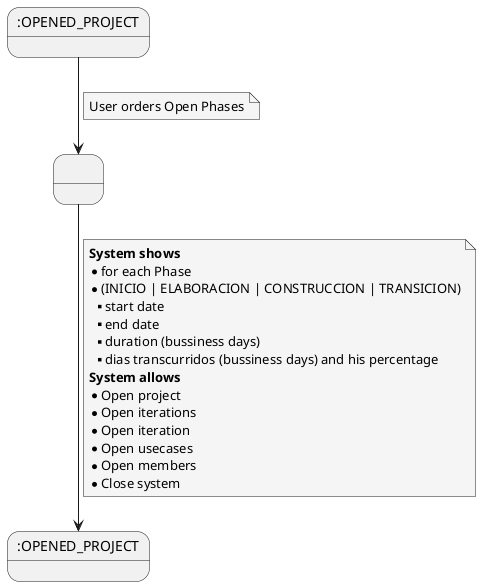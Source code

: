 @startuml
skinparam {
    NoteBackgroundColor #whiteSmoke
}
    state OPENED_PROJECT as ":OPENED_PROJECT"
    state 1 as " "
    state 2 as ":OPENED_PROJECT"

    OPENED_PROJECT --> 1
    note on link
        User orders Open Phases
    end note

    1 --> 2
    note on link
        <b>System shows</b>
        * for each Phase
        * (INICIO | ELABORACION | CONSTRUCCION | TRANSICION)
        ** start date
        ** end date
        ** duration (bussiness days)
        ** dias transcurridos (bussiness days) and his percentage
        <b>System allows</b>
        * Open project
        * Open iterations
        * Open iteration
        * Open usecases
        * Open members
        * Close system
    end note

@enduml
